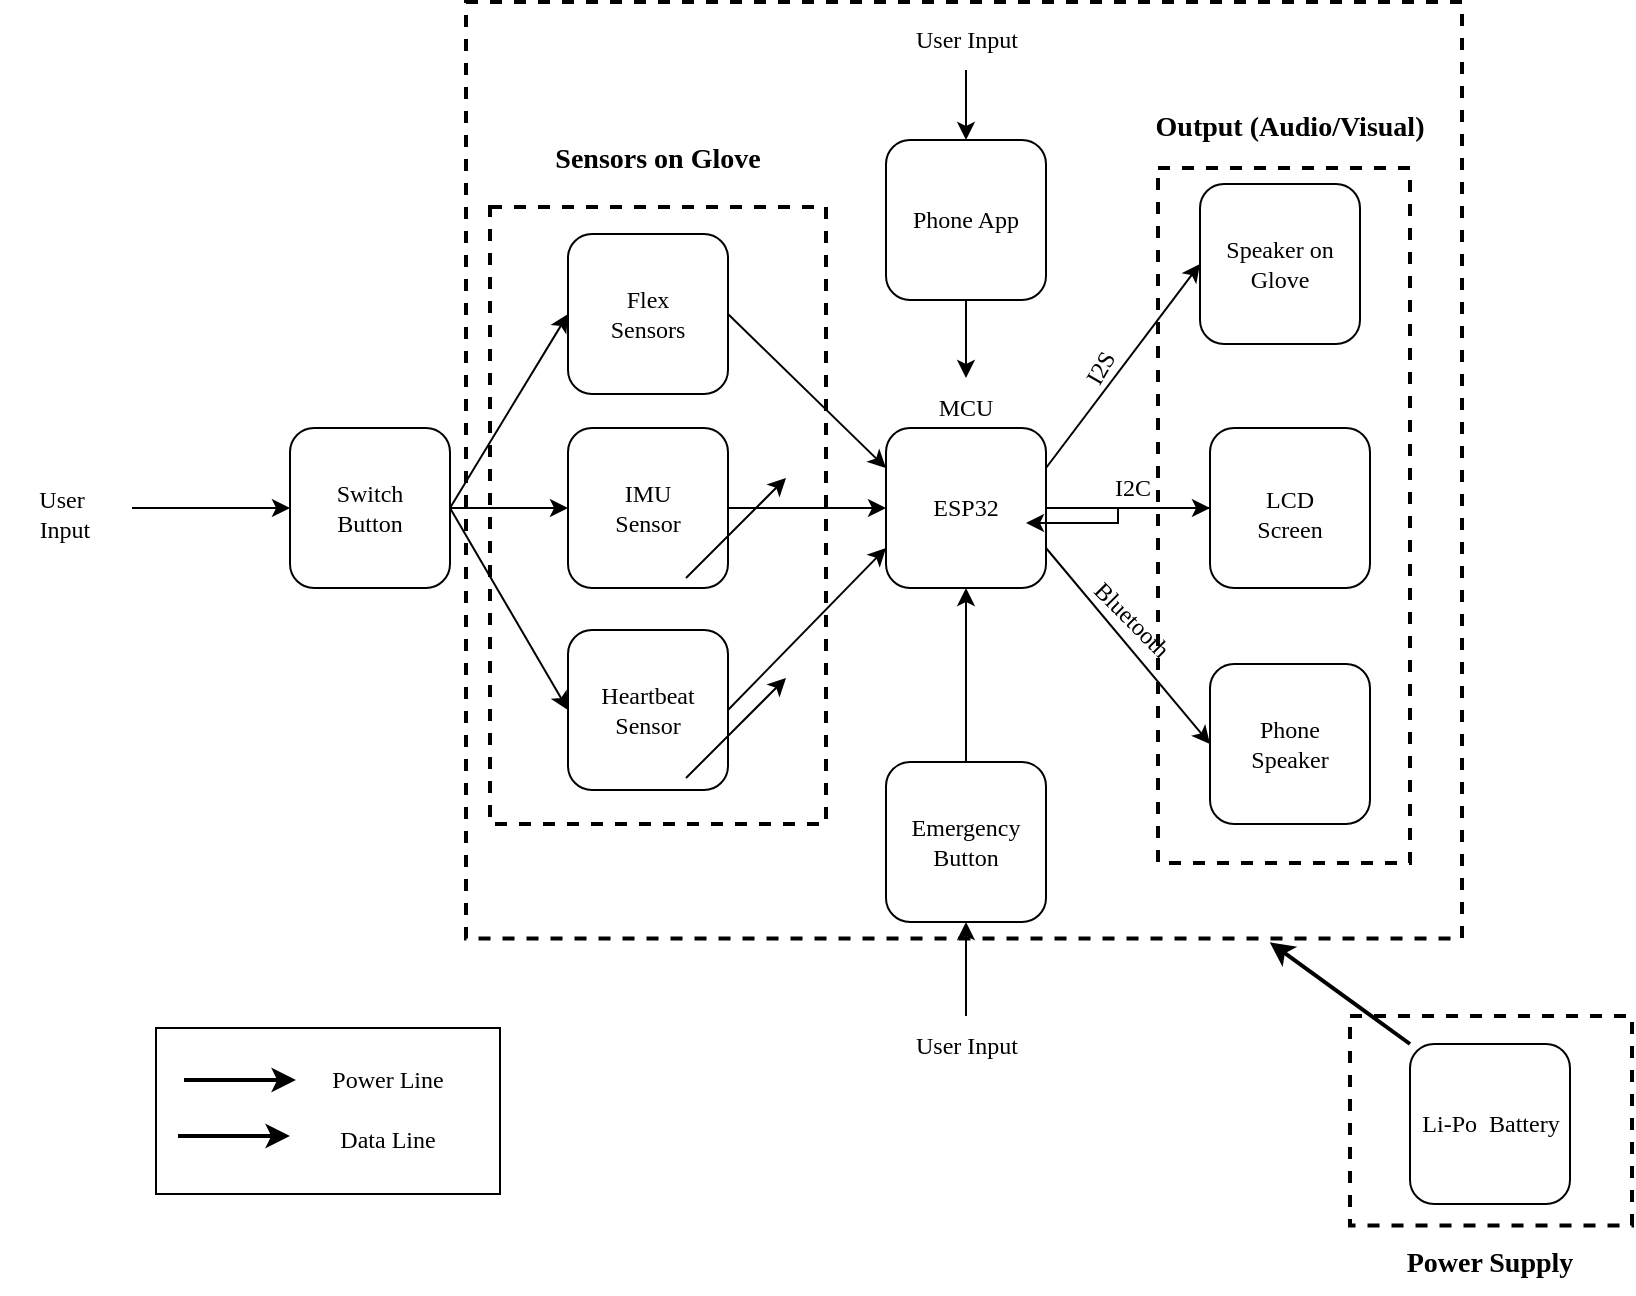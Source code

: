 <mxfile version="27.1.6">
  <diagram name="Page-1" id="WwoRYcp4-bLil91UeA9L">
    <mxGraphModel dx="1209" dy="712" grid="0" gridSize="10" guides="1" tooltips="1" connect="1" arrows="1" fold="1" page="1" pageScale="1" pageWidth="1169" pageHeight="827" background="light-dark(#ffffff, #ffffff)" math="0" shadow="0">
      <root>
        <mxCell id="0" />
        <mxCell id="1" parent="0" />
        <mxCell id="Ku7X0GRfhSG0CCcc00oW-1" value="Sensors on Glove" style="text;strokeColor=none;align=center;fillColor=none;html=1;verticalAlign=middle;whiteSpace=wrap;rounded=0;fontFamily=Lucida Console;fontColor=light-dark(#000000,#000000);fontStyle=1;fontSize=14;" parent="1" vertex="1">
          <mxGeometry x="476" y="142" width="140" height="30" as="geometry" />
        </mxCell>
        <mxCell id="Ku7X0GRfhSG0CCcc00oW-2" value="" style="whiteSpace=wrap;html=1;aspect=fixed;fillColor=none;rounded=1;labelBorderColor=light-dark(#000000,#000000);strokeColor=light-dark(#000000,#000000);" parent="1" vertex="1">
          <mxGeometry x="501" y="194" width="80" height="80" as="geometry" />
        </mxCell>
        <mxCell id="Ku7X0GRfhSG0CCcc00oW-3" value="" style="whiteSpace=wrap;html=1;aspect=fixed;fillColor=none;rounded=1;labelBorderColor=light-dark(#000000,#000000);strokeColor=light-dark(#000000,#000000);" parent="1" vertex="1">
          <mxGeometry x="501" y="291" width="80" height="80" as="geometry" />
        </mxCell>
        <mxCell id="Ku7X0GRfhSG0CCcc00oW-4" value="" style="whiteSpace=wrap;html=1;aspect=fixed;fillColor=none;rounded=1;labelBorderColor=light-dark(#000000,#000000);strokeColor=light-dark(#000000,#000000);" parent="1" vertex="1">
          <mxGeometry x="501" y="392" width="80" height="80" as="geometry" />
        </mxCell>
        <mxCell id="Ku7X0GRfhSG0CCcc00oW-6" value="&lt;font&gt;Flex Sensors&lt;/font&gt;" style="text;strokeColor=none;align=center;fillColor=none;html=1;verticalAlign=middle;whiteSpace=wrap;rounded=0;fontFamily=Lucida Console;fontColor=light-dark(#000000,#000000);" parent="1" vertex="1">
          <mxGeometry x="511" y="219" width="60" height="30" as="geometry" />
        </mxCell>
        <mxCell id="Ku7X0GRfhSG0CCcc00oW-7" value="IMU Sensor" style="text;strokeColor=none;align=center;fillColor=none;html=1;verticalAlign=middle;whiteSpace=wrap;rounded=0;fontFamily=Lucida Console;fontColor=light-dark(#000000,#000000);" parent="1" vertex="1">
          <mxGeometry x="511" y="316" width="60" height="30" as="geometry" />
        </mxCell>
        <mxCell id="Ku7X0GRfhSG0CCcc00oW-8" value="Heartbeat Sensor" style="text;strokeColor=none;align=center;fillColor=none;html=1;verticalAlign=middle;whiteSpace=wrap;rounded=0;fontFamily=Lucida Console;fontColor=light-dark(#000000,#000000);" parent="1" vertex="1">
          <mxGeometry x="511" y="417" width="60" height="30" as="geometry" />
        </mxCell>
        <mxCell id="Ku7X0GRfhSG0CCcc00oW-9" value="" style="whiteSpace=wrap;html=1;aspect=fixed;fillColor=none;rounded=1;labelBorderColor=light-dark(#000000,#000000);strokeColor=light-dark(#000000,#000000);" parent="1" vertex="1">
          <mxGeometry x="660" y="291" width="80" height="80" as="geometry" />
        </mxCell>
        <mxCell id="Ku7X0GRfhSG0CCcc00oW-10" value="MCU" style="text;strokeColor=none;align=center;fillColor=none;html=1;verticalAlign=middle;whiteSpace=wrap;rounded=0;fontFamily=Lucida Console;fontColor=light-dark(#000000,#000000);" parent="1" vertex="1">
          <mxGeometry x="630" y="266" width="140" height="30" as="geometry" />
        </mxCell>
        <mxCell id="Ku7X0GRfhSG0CCcc00oW-11" value="ESP32" style="text;strokeColor=none;align=center;fillColor=none;html=1;verticalAlign=middle;whiteSpace=wrap;rounded=0;fontFamily=Lucida Console;fontColor=light-dark(#000000,#000000);" parent="1" vertex="1">
          <mxGeometry x="670" y="316" width="60" height="30" as="geometry" />
        </mxCell>
        <mxCell id="Ku7X0GRfhSG0CCcc00oW-22" value="User&amp;nbsp;&lt;div&gt;Input&lt;/div&gt;" style="text;strokeColor=none;align=center;fillColor=none;html=1;verticalAlign=middle;whiteSpace=wrap;rounded=0;fontFamily=Lucida Console;fontColor=light-dark(#000000,#000000);" parent="1" vertex="1">
          <mxGeometry x="217" y="319" width="65" height="30" as="geometry" />
        </mxCell>
        <mxCell id="Ku7X0GRfhSG0CCcc00oW-23" value="" style="whiteSpace=wrap;html=1;aspect=fixed;fillColor=none;rounded=1;labelBorderColor=light-dark(#000000,#000000);strokeColor=light-dark(#000000,#000000);" parent="1" vertex="1">
          <mxGeometry x="362" y="291" width="80" height="80" as="geometry" />
        </mxCell>
        <mxCell id="Ku7X0GRfhSG0CCcc00oW-25" value="" style="endArrow=classic;html=1;rounded=0;fontColor=light-dark(#000000,#000000);strokeColor=light-dark(#000000,#000000);entryX=0;entryY=0.5;entryDx=0;entryDy=0;" parent="1" target="Ku7X0GRfhSG0CCcc00oW-23" edge="1">
          <mxGeometry width="50" height="50" relative="1" as="geometry">
            <mxPoint x="283" y="331" as="sourcePoint" />
            <mxPoint x="345.0" y="322" as="targetPoint" />
          </mxGeometry>
        </mxCell>
        <mxCell id="Ku7X0GRfhSG0CCcc00oW-26" value="Switch&lt;div&gt;Button&lt;/div&gt;" style="text;strokeColor=none;align=center;fillColor=none;html=1;verticalAlign=middle;whiteSpace=wrap;rounded=0;fontFamily=Lucida Console;fontColor=light-dark(#000000,#000000);" parent="1" vertex="1">
          <mxGeometry x="372" y="316" width="60" height="30" as="geometry" />
        </mxCell>
        <mxCell id="Ku7X0GRfhSG0CCcc00oW-28" value="" style="endArrow=classic;html=1;rounded=0;fontColor=light-dark(#000000,#000000);strokeColor=light-dark(#000000,#000000);entryX=0;entryY=0.5;entryDx=0;entryDy=0;exitX=1;exitY=0.5;exitDx=0;exitDy=0;" parent="1" source="Ku7X0GRfhSG0CCcc00oW-23" target="Ku7X0GRfhSG0CCcc00oW-2" edge="1">
          <mxGeometry width="50" height="50" relative="1" as="geometry">
            <mxPoint x="324" y="326" as="sourcePoint" />
            <mxPoint x="403" y="326" as="targetPoint" />
          </mxGeometry>
        </mxCell>
        <mxCell id="Ku7X0GRfhSG0CCcc00oW-29" value="" style="endArrow=classic;html=1;rounded=0;fontColor=light-dark(#000000,#000000);strokeColor=light-dark(#000000,#000000);entryX=0;entryY=0.5;entryDx=0;entryDy=0;" parent="1" target="Ku7X0GRfhSG0CCcc00oW-3" edge="1">
          <mxGeometry width="50" height="50" relative="1" as="geometry">
            <mxPoint x="442" y="331" as="sourcePoint" />
            <mxPoint x="527" y="307" as="targetPoint" />
          </mxGeometry>
        </mxCell>
        <mxCell id="Ku7X0GRfhSG0CCcc00oW-30" value="" style="endArrow=classic;html=1;rounded=0;fontColor=light-dark(#000000,#000000);strokeColor=light-dark(#000000,#000000);entryX=0;entryY=0.5;entryDx=0;entryDy=0;exitX=1;exitY=0.5;exitDx=0;exitDy=0;" parent="1" source="Ku7X0GRfhSG0CCcc00oW-23" target="Ku7X0GRfhSG0CCcc00oW-4" edge="1">
          <mxGeometry width="50" height="50" relative="1" as="geometry">
            <mxPoint x="470" y="372" as="sourcePoint" />
            <mxPoint x="529" y="275" as="targetPoint" />
          </mxGeometry>
        </mxCell>
        <mxCell id="Ku7X0GRfhSG0CCcc00oW-31" value="" style="endArrow=classic;html=1;rounded=0;fontColor=light-dark(#000000,#000000);strokeColor=light-dark(#000000,#000000);entryX=0;entryY=0.5;entryDx=0;entryDy=0;exitX=1;exitY=0.5;exitDx=0;exitDy=0;" parent="1" source="Ku7X0GRfhSG0CCcc00oW-3" target="Ku7X0GRfhSG0CCcc00oW-9" edge="1">
          <mxGeometry width="50" height="50" relative="1" as="geometry">
            <mxPoint x="473" y="327" as="sourcePoint" />
            <mxPoint x="532" y="327" as="targetPoint" />
          </mxGeometry>
        </mxCell>
        <mxCell id="Ku7X0GRfhSG0CCcc00oW-32" value="" style="endArrow=classic;html=1;rounded=0;fontColor=light-dark(#000000,#000000);strokeColor=light-dark(#000000,#000000);entryX=0;entryY=0.75;entryDx=0;entryDy=0;exitX=1;exitY=0.5;exitDx=0;exitDy=0;" parent="1" source="Ku7X0GRfhSG0CCcc00oW-4" target="Ku7X0GRfhSG0CCcc00oW-9" edge="1">
          <mxGeometry width="50" height="50" relative="1" as="geometry">
            <mxPoint x="472" y="381" as="sourcePoint" />
            <mxPoint x="531" y="482" as="targetPoint" />
          </mxGeometry>
        </mxCell>
        <mxCell id="Ku7X0GRfhSG0CCcc00oW-33" value="" style="endArrow=classic;html=1;rounded=0;fontColor=light-dark(#000000,#000000);strokeColor=light-dark(#000000,#000000);entryX=0;entryY=0.25;entryDx=0;entryDy=0;exitX=1;exitY=0.5;exitDx=0;exitDy=0;" parent="1" source="Ku7X0GRfhSG0CCcc00oW-2" target="Ku7X0GRfhSG0CCcc00oW-9" edge="1">
          <mxGeometry width="50" height="50" relative="1" as="geometry">
            <mxPoint x="471" y="366" as="sourcePoint" />
            <mxPoint x="530" y="269" as="targetPoint" />
          </mxGeometry>
        </mxCell>
        <mxCell id="Ku7X0GRfhSG0CCcc00oW-34" value="" style="whiteSpace=wrap;html=1;aspect=fixed;fillColor=none;rounded=1;labelBorderColor=light-dark(#000000,#000000);strokeColor=light-dark(#000000,#000000);" parent="1" vertex="1">
          <mxGeometry x="817" y="169" width="80" height="80" as="geometry" />
        </mxCell>
        <mxCell id="Ku7X0GRfhSG0CCcc00oW-35" value="Speaker on Glove" style="text;strokeColor=none;align=center;fillColor=none;html=1;verticalAlign=middle;whiteSpace=wrap;rounded=0;fontFamily=Lucida Console;fontColor=light-dark(#000000,#000000);" parent="1" vertex="1">
          <mxGeometry x="827" y="194" width="60" height="30" as="geometry" />
        </mxCell>
        <mxCell id="Ku7X0GRfhSG0CCcc00oW-36" value="" style="whiteSpace=wrap;html=1;aspect=fixed;fillColor=none;rounded=1;labelBorderColor=light-dark(#000000,#000000);strokeColor=light-dark(#000000,#000000);" parent="1" vertex="1">
          <mxGeometry x="822" y="409" width="80" height="80" as="geometry" />
        </mxCell>
        <mxCell id="Ku7X0GRfhSG0CCcc00oW-37" value="Phone Speaker" style="text;strokeColor=none;align=center;fillColor=none;html=1;verticalAlign=middle;whiteSpace=wrap;rounded=0;fontFamily=Lucida Console;fontColor=light-dark(#000000,#000000);" parent="1" vertex="1">
          <mxGeometry x="832" y="434" width="60" height="30" as="geometry" />
        </mxCell>
        <mxCell id="Ku7X0GRfhSG0CCcc00oW-38" value="" style="endArrow=classic;html=1;rounded=0;fontColor=light-dark(#000000,#000000);strokeColor=light-dark(#000000,#000000);entryX=0;entryY=0.5;entryDx=0;entryDy=0;exitX=1;exitY=0.25;exitDx=0;exitDy=0;" parent="1" source="Ku7X0GRfhSG0CCcc00oW-9" target="Ku7X0GRfhSG0CCcc00oW-34" edge="1">
          <mxGeometry width="50" height="50" relative="1" as="geometry">
            <mxPoint x="640" y="292" as="sourcePoint" />
            <mxPoint x="719" y="369" as="targetPoint" />
          </mxGeometry>
        </mxCell>
        <mxCell id="Ku7X0GRfhSG0CCcc00oW-39" value="" style="endArrow=classic;html=1;rounded=0;fontColor=light-dark(#000000,#000000);strokeColor=light-dark(#000000,#000000);entryX=0;entryY=0.5;entryDx=0;entryDy=0;exitX=1;exitY=0.75;exitDx=0;exitDy=0;" parent="1" source="Ku7X0GRfhSG0CCcc00oW-9" target="Ku7X0GRfhSG0CCcc00oW-36" edge="1">
          <mxGeometry width="50" height="50" relative="1" as="geometry">
            <mxPoint x="745" y="344" as="sourcePoint" />
            <mxPoint x="852" y="261" as="targetPoint" />
          </mxGeometry>
        </mxCell>
        <mxCell id="Ku7X0GRfhSG0CCcc00oW-42" value="Bluetooth" style="text;strokeColor=none;align=center;fillColor=none;html=1;verticalAlign=middle;whiteSpace=wrap;rounded=0;fontFamily=Lucida Console;fontColor=light-dark(#000000,#000000);rotation=45;" parent="1" vertex="1">
          <mxGeometry x="726" y="378" width="114" height="18" as="geometry" />
        </mxCell>
        <mxCell id="Ku7X0GRfhSG0CCcc00oW-43" value="" style="whiteSpace=wrap;html=1;aspect=fixed;fillColor=none;rounded=1;labelBorderColor=light-dark(#000000,#000000);strokeColor=light-dark(#000000,#000000);" parent="1" vertex="1">
          <mxGeometry x="660" y="458" width="80" height="80" as="geometry" />
        </mxCell>
        <mxCell id="Ku7X0GRfhSG0CCcc00oW-44" value="Emergency Button" style="text;strokeColor=none;align=center;fillColor=none;html=1;verticalAlign=middle;whiteSpace=wrap;rounded=0;fontFamily=Lucida Console;fontColor=light-dark(#000000,#000000);" parent="1" vertex="1">
          <mxGeometry x="670" y="483" width="60" height="30" as="geometry" />
        </mxCell>
        <mxCell id="Ku7X0GRfhSG0CCcc00oW-45" value="User Input" style="text;strokeColor=none;align=center;fillColor=none;html=1;verticalAlign=middle;whiteSpace=wrap;rounded=0;fontFamily=Lucida Console;fontColor=light-dark(#000000,#000000);" parent="1" vertex="1">
          <mxGeometry x="623.5" y="585" width="153" height="30" as="geometry" />
        </mxCell>
        <mxCell id="Ku7X0GRfhSG0CCcc00oW-46" value="" style="endArrow=classic;html=1;rounded=0;fontColor=light-dark(#000000,#000000);strokeColor=light-dark(#000000,#000000);entryX=0.5;entryY=1;entryDx=0;entryDy=0;exitX=0.5;exitY=0;exitDx=0;exitDy=0;" parent="1" source="Ku7X0GRfhSG0CCcc00oW-43" target="Ku7X0GRfhSG0CCcc00oW-9" edge="1">
          <mxGeometry width="50" height="50" relative="1" as="geometry">
            <mxPoint x="618" y="462" as="sourcePoint" />
            <mxPoint x="697" y="381" as="targetPoint" />
          </mxGeometry>
        </mxCell>
        <mxCell id="Ku7X0GRfhSG0CCcc00oW-47" value="" style="endArrow=classic;html=1;rounded=0;fontColor=light-dark(#000000,#000000);strokeColor=light-dark(#000000,#000000);exitX=0.5;exitY=0;exitDx=0;exitDy=0;entryX=0.5;entryY=1;entryDx=0;entryDy=0;" parent="1" source="Ku7X0GRfhSG0CCcc00oW-45" target="Ku7X0GRfhSG0CCcc00oW-43" edge="1">
          <mxGeometry width="50" height="50" relative="1" as="geometry">
            <mxPoint x="694" y="431" as="sourcePoint" />
            <mxPoint x="704" y="508" as="targetPoint" />
          </mxGeometry>
        </mxCell>
        <mxCell id="Ku7X0GRfhSG0CCcc00oW-48" value="" style="whiteSpace=wrap;html=1;aspect=fixed;fillColor=none;rounded=1;labelBorderColor=light-dark(#000000,#000000);strokeColor=light-dark(#000000,#000000);" parent="1" vertex="1">
          <mxGeometry x="660" y="147" width="80" height="80" as="geometry" />
        </mxCell>
        <mxCell id="Ku7X0GRfhSG0CCcc00oW-49" value="Phone App" style="text;strokeColor=none;align=center;fillColor=none;html=1;verticalAlign=middle;whiteSpace=wrap;rounded=0;fontFamily=Lucida Console;fontColor=light-dark(#000000,#000000);" parent="1" vertex="1">
          <mxGeometry x="670" y="172" width="60" height="30" as="geometry" />
        </mxCell>
        <mxCell id="Ku7X0GRfhSG0CCcc00oW-51" value="" style="endArrow=classic;html=1;rounded=0;fontColor=light-dark(#000000,#000000);strokeColor=light-dark(#000000,#000000);entryX=0.5;entryY=0;entryDx=0;entryDy=0;exitX=0.5;exitY=1;exitDx=0;exitDy=0;" parent="1" source="Ku7X0GRfhSG0CCcc00oW-48" target="Ku7X0GRfhSG0CCcc00oW-10" edge="1">
          <mxGeometry width="50" height="50" relative="1" as="geometry">
            <mxPoint x="600" y="255" as="sourcePoint" />
            <mxPoint x="679" y="332" as="targetPoint" />
          </mxGeometry>
        </mxCell>
        <mxCell id="Ku7X0GRfhSG0CCcc00oW-52" value="User Input" style="text;strokeColor=none;align=center;fillColor=none;html=1;verticalAlign=middle;whiteSpace=wrap;rounded=0;fontFamily=Lucida Console;fontColor=light-dark(#000000,#000000);" parent="1" vertex="1">
          <mxGeometry x="623.5" y="82" width="153" height="30" as="geometry" />
        </mxCell>
        <mxCell id="Ku7X0GRfhSG0CCcc00oW-53" value="" style="endArrow=classic;html=1;rounded=0;fontColor=light-dark(#000000,#000000);strokeColor=light-dark(#000000,#000000);entryX=0.5;entryY=0;entryDx=0;entryDy=0;exitX=0.5;exitY=1;exitDx=0;exitDy=0;" parent="1" source="Ku7X0GRfhSG0CCcc00oW-52" target="Ku7X0GRfhSG0CCcc00oW-48" edge="1">
          <mxGeometry width="50" height="50" relative="1" as="geometry">
            <mxPoint x="696" y="245" as="sourcePoint" />
            <mxPoint x="696" y="284" as="targetPoint" />
          </mxGeometry>
        </mxCell>
        <mxCell id="Mx2mMchUtFW4Ma7bKHJD-1" value="I2S" style="text;strokeColor=none;align=center;fillColor=none;html=1;verticalAlign=middle;whiteSpace=wrap;rounded=0;fontFamily=Lucida Console;fontColor=light-dark(#000000,#000000);rotation=-60;" parent="1" vertex="1">
          <mxGeometry x="713" y="249.0" width="109" height="24" as="geometry" />
        </mxCell>
        <mxCell id="Mx2mMchUtFW4Ma7bKHJD-4" style="edgeStyle=orthogonalEdgeStyle;rounded=0;orthogonalLoop=1;jettySize=auto;html=1;exitX=0;exitY=0.5;exitDx=0;exitDy=0;entryX=1;entryY=0.75;entryDx=0;entryDy=0;" parent="1" source="Mx2mMchUtFW4Ma7bKHJD-2" target="Ku7X0GRfhSG0CCcc00oW-11" edge="1">
          <mxGeometry relative="1" as="geometry" />
        </mxCell>
        <mxCell id="Mx2mMchUtFW4Ma7bKHJD-2" value="" style="whiteSpace=wrap;html=1;aspect=fixed;fillColor=none;rounded=1;labelBorderColor=light-dark(#000000,#000000);strokeColor=light-dark(#000000,#000000);" parent="1" vertex="1">
          <mxGeometry x="822" y="291" width="80" height="80" as="geometry" />
        </mxCell>
        <mxCell id="Mx2mMchUtFW4Ma7bKHJD-3" value="LCD Screen" style="text;strokeColor=none;align=center;fillColor=none;html=1;verticalAlign=middle;whiteSpace=wrap;rounded=0;fontFamily=Lucida Console;fontColor=light-dark(#000000,#000000);" parent="1" vertex="1">
          <mxGeometry x="832" y="319" width="60" height="30" as="geometry" />
        </mxCell>
        <mxCell id="Mx2mMchUtFW4Ma7bKHJD-5" value="" style="endArrow=classic;html=1;rounded=0;" parent="1" edge="1">
          <mxGeometry width="50" height="50" relative="1" as="geometry">
            <mxPoint x="560" y="366" as="sourcePoint" />
            <mxPoint x="610" y="316" as="targetPoint" />
          </mxGeometry>
        </mxCell>
        <mxCell id="Mx2mMchUtFW4Ma7bKHJD-7" value="" style="endArrow=classic;html=1;rounded=0;strokeColor=light-dark(#000000,#000000);exitX=1;exitY=0.5;exitDx=0;exitDy=0;entryX=0;entryY=0.5;entryDx=0;entryDy=0;" parent="1" source="Ku7X0GRfhSG0CCcc00oW-9" target="Mx2mMchUtFW4Ma7bKHJD-2" edge="1">
          <mxGeometry width="50" height="50" relative="1" as="geometry">
            <mxPoint x="929" y="366" as="sourcePoint" />
            <mxPoint x="979" y="316" as="targetPoint" />
          </mxGeometry>
        </mxCell>
        <mxCell id="Mx2mMchUtFW4Ma7bKHJD-9" value="I2C" style="text;strokeColor=none;align=center;fillColor=none;html=1;verticalAlign=middle;whiteSpace=wrap;rounded=0;fontFamily=Lucida Console;fontColor=light-dark(#000000,#000000);rotation=0;" parent="1" vertex="1">
          <mxGeometry x="728.502" y="308.998" width="109" height="24" as="geometry" />
        </mxCell>
        <mxCell id="Mx2mMchUtFW4Ma7bKHJD-11" value="" style="rounded=0;whiteSpace=wrap;html=1;fillColor=none;dashed=1;strokeColor=light-dark(#000000,#3333FF);strokeWidth=2;" parent="1" vertex="1">
          <mxGeometry x="462" y="180.5" width="168" height="308.5" as="geometry" />
        </mxCell>
        <mxCell id="Mx2mMchUtFW4Ma7bKHJD-12" value="" style="rounded=0;whiteSpace=wrap;html=1;fillColor=none;dashed=1;strokeColor=light-dark(#000000,#6666FF);strokeWidth=2;" parent="1" vertex="1">
          <mxGeometry x="796" y="161" width="126" height="347.5" as="geometry" />
        </mxCell>
        <mxCell id="Mx2mMchUtFW4Ma7bKHJD-13" value="Output (Audio/Visual)" style="text;strokeColor=none;align=center;fillColor=none;html=1;verticalAlign=middle;whiteSpace=wrap;rounded=0;fontFamily=Lucida Console;fontColor=light-dark(#000000,#000000);fontStyle=1;fontSize=14;" parent="1" vertex="1">
          <mxGeometry x="792" y="126" width="140" height="30" as="geometry" />
        </mxCell>
        <mxCell id="Mx2mMchUtFW4Ma7bKHJD-14" value="" style="whiteSpace=wrap;html=1;aspect=fixed;fillColor=none;rounded=1;labelBorderColor=light-dark(#000000,#000000);strokeColor=light-dark(#000000,#000000);" parent="1" vertex="1">
          <mxGeometry x="922" y="599" width="80" height="80" as="geometry" />
        </mxCell>
        <mxCell id="Mx2mMchUtFW4Ma7bKHJD-15" value="Li-Po&amp;nbsp; &lt;span style=&quot;background-color: transparent;&quot;&gt;Battery&lt;/span&gt;" style="text;strokeColor=none;align=center;fillColor=none;html=1;verticalAlign=middle;whiteSpace=wrap;rounded=0;fontFamily=Lucida Console;fontColor=light-dark(#000000,#000000);" parent="1" vertex="1">
          <mxGeometry x="925.5" y="624" width="73" height="30" as="geometry" />
        </mxCell>
        <mxCell id="Mx2mMchUtFW4Ma7bKHJD-16" value="" style="endArrow=classic;html=1;rounded=0;" parent="1" edge="1">
          <mxGeometry width="50" height="50" relative="1" as="geometry">
            <mxPoint x="560" y="466" as="sourcePoint" />
            <mxPoint x="610" y="416" as="targetPoint" />
          </mxGeometry>
        </mxCell>
        <mxCell id="Mx2mMchUtFW4Ma7bKHJD-17" value="" style="endArrow=classic;html=1;rounded=0;fontColor=light-dark(#000000,#000000);strokeColor=light-dark(#000000, #f50000);exitX=0;exitY=0;exitDx=0;exitDy=0;entryX=0.807;entryY=1.004;entryDx=0;entryDy=0;entryPerimeter=0;strokeWidth=2;" parent="1" source="Mx2mMchUtFW4Ma7bKHJD-14" target="-W-Ruz7hbaiMk18JRWTK-1" edge="1">
          <mxGeometry width="50" height="50" relative="1" as="geometry">
            <mxPoint x="690" y="627" as="sourcePoint" />
            <mxPoint x="740" y="577" as="targetPoint" />
          </mxGeometry>
        </mxCell>
        <mxCell id="Mx2mMchUtFW4Ma7bKHJD-18" value="" style="rounded=0;whiteSpace=wrap;html=1;fillColor=none;dashed=1;strokeColor=light-dark(#000000,#FF3333);strokeWidth=2;" parent="1" vertex="1">
          <mxGeometry x="892" y="585" width="141" height="104.75" as="geometry" />
        </mxCell>
        <mxCell id="Mx2mMchUtFW4Ma7bKHJD-20" value="Power Supply" style="text;strokeColor=none;align=center;fillColor=none;html=1;verticalAlign=middle;whiteSpace=wrap;rounded=0;fontFamily=Lucida Console;fontColor=light-dark(#000000,#000000);fontStyle=1;fontSize=14;" parent="1" vertex="1">
          <mxGeometry x="892" y="694" width="140" height="30" as="geometry" />
        </mxCell>
        <mxCell id="Mx2mMchUtFW4Ma7bKHJD-22" value="" style="endArrow=classic;html=1;rounded=0;fontColor=light-dark(#000000,#000000);strokeColor=light-dark(#000000, #f50000);strokeWidth=2;" parent="1" edge="1">
          <mxGeometry width="50" height="50" relative="1" as="geometry">
            <mxPoint x="309" y="617" as="sourcePoint" />
            <mxPoint x="365" y="617" as="targetPoint" />
          </mxGeometry>
        </mxCell>
        <mxCell id="Mx2mMchUtFW4Ma7bKHJD-23" value="" style="endArrow=classic;html=1;rounded=0;fontColor=light-dark(#000000,#000000);strokeColor=light-dark(#000000,#000000);strokeWidth=2;" parent="1" edge="1">
          <mxGeometry width="50" height="50" relative="1" as="geometry">
            <mxPoint x="306" y="645" as="sourcePoint" />
            <mxPoint x="362" y="645" as="targetPoint" />
          </mxGeometry>
        </mxCell>
        <mxCell id="Mx2mMchUtFW4Ma7bKHJD-25" value="Power Line" style="text;strokeColor=none;align=center;fillColor=none;html=1;verticalAlign=middle;whiteSpace=wrap;rounded=0;fontFamily=Lucida Console;fontColor=light-dark(#000000,#FF0000);" parent="1" vertex="1">
          <mxGeometry x="372" y="602" width="78" height="30" as="geometry" />
        </mxCell>
        <mxCell id="Mx2mMchUtFW4Ma7bKHJD-26" value="Data Line" style="text;strokeColor=none;align=center;fillColor=none;html=1;verticalAlign=middle;whiteSpace=wrap;rounded=0;fontFamily=Lucida Console;fontColor=light-dark(#000000,#000000);" parent="1" vertex="1">
          <mxGeometry x="372" y="632" width="78" height="30" as="geometry" />
        </mxCell>
        <mxCell id="Mx2mMchUtFW4Ma7bKHJD-27" value="" style="rounded=0;whiteSpace=wrap;html=1;fillColor=none;strokeColor=light-dark(#000000,#000000);" parent="1" vertex="1">
          <mxGeometry x="295" y="591" width="172" height="83" as="geometry" />
        </mxCell>
        <mxCell id="-W-Ruz7hbaiMk18JRWTK-1" value="" style="rounded=0;whiteSpace=wrap;html=1;fillColor=none;dashed=1;strokeColor=light-dark(#000000,#FF0000);strokeWidth=2;" vertex="1" parent="1">
          <mxGeometry x="450" y="78" width="498" height="468.25" as="geometry" />
        </mxCell>
      </root>
    </mxGraphModel>
  </diagram>
</mxfile>
